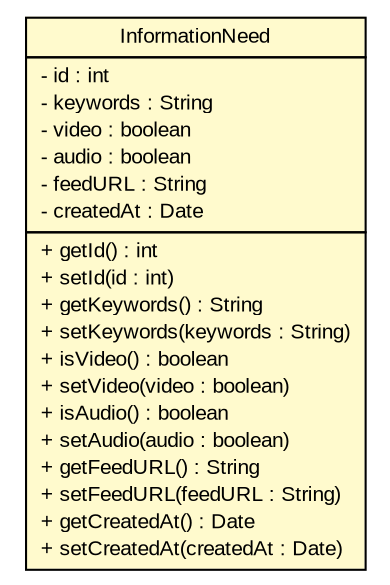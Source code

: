 #!/usr/local/bin/dot
#
# Class diagram 
# Generated by UMLGraph version 5.2 (http://www.umlgraph.org/)
#

digraph G {
	edge [fontname="arial",fontsize=10,labelfontname="arial",labelfontsize=10];
	node [fontname="arial",fontsize=10,shape=plaintext];
	nodesep=0.25;
	ranksep=0.5;
	// tud.iir.news.InformationNeed
	c47979 [label=<<table title="tud.iir.news.InformationNeed" border="0" cellborder="1" cellspacing="0" cellpadding="2" port="p" bgcolor="lemonChiffon" href="./InformationNeed.html">
		<tr><td><table border="0" cellspacing="0" cellpadding="1">
<tr><td align="center" balign="center"> InformationNeed </td></tr>
		</table></td></tr>
		<tr><td><table border="0" cellspacing="0" cellpadding="1">
<tr><td align="left" balign="left"> - id : int </td></tr>
<tr><td align="left" balign="left"> - keywords : String </td></tr>
<tr><td align="left" balign="left"> - video : boolean </td></tr>
<tr><td align="left" balign="left"> - audio : boolean </td></tr>
<tr><td align="left" balign="left"> - feedURL : String </td></tr>
<tr><td align="left" balign="left"> - createdAt : Date </td></tr>
		</table></td></tr>
		<tr><td><table border="0" cellspacing="0" cellpadding="1">
<tr><td align="left" balign="left"> + getId() : int </td></tr>
<tr><td align="left" balign="left"> + setId(id : int) </td></tr>
<tr><td align="left" balign="left"> + getKeywords() : String </td></tr>
<tr><td align="left" balign="left"> + setKeywords(keywords : String) </td></tr>
<tr><td align="left" balign="left"> + isVideo() : boolean </td></tr>
<tr><td align="left" balign="left"> + setVideo(video : boolean) </td></tr>
<tr><td align="left" balign="left"> + isAudio() : boolean </td></tr>
<tr><td align="left" balign="left"> + setAudio(audio : boolean) </td></tr>
<tr><td align="left" balign="left"> + getFeedURL() : String </td></tr>
<tr><td align="left" balign="left"> + setFeedURL(feedURL : String) </td></tr>
<tr><td align="left" balign="left"> + getCreatedAt() : Date </td></tr>
<tr><td align="left" balign="left"> + setCreatedAt(createdAt : Date) </td></tr>
		</table></td></tr>
		</table>>, fontname="arial", fontcolor="black", fontsize=10.0];
}


